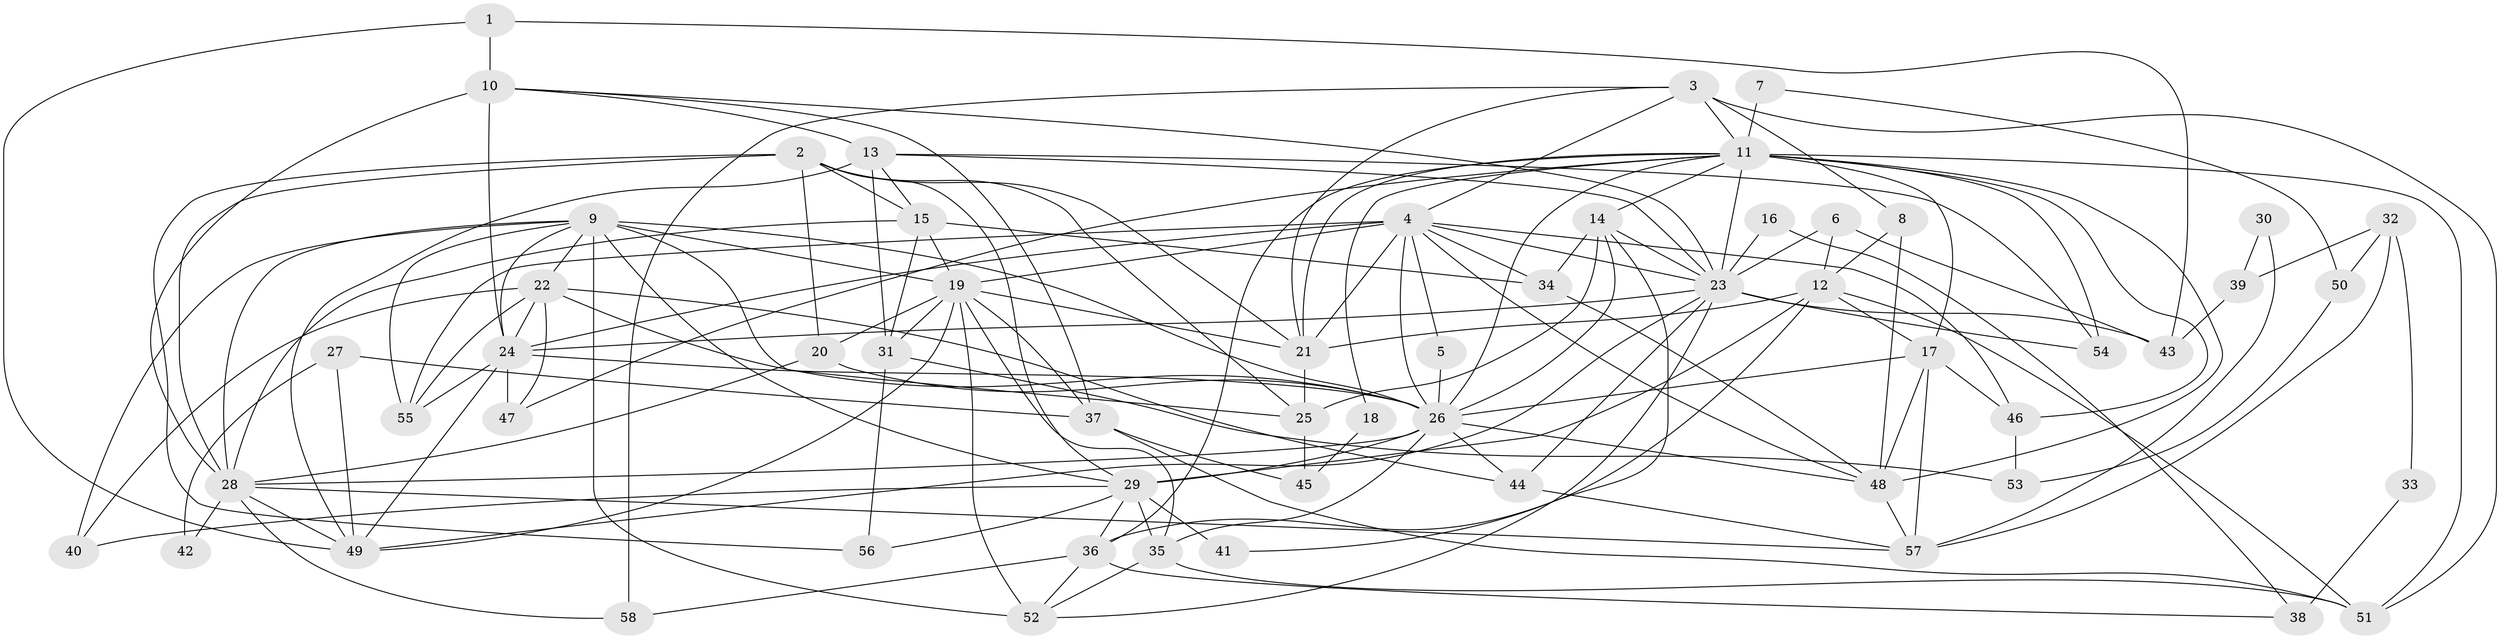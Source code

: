 // original degree distribution, {3: 0.33043478260869563, 5: 0.1826086956521739, 4: 0.2608695652173913, 2: 0.09565217391304348, 6: 0.06956521739130435, 7: 0.043478260869565216, 8: 0.017391304347826087}
// Generated by graph-tools (version 1.1) at 2025/36/03/09/25 02:36:22]
// undirected, 58 vertices, 153 edges
graph export_dot {
graph [start="1"]
  node [color=gray90,style=filled];
  1;
  2;
  3;
  4;
  5;
  6;
  7;
  8;
  9;
  10;
  11;
  12;
  13;
  14;
  15;
  16;
  17;
  18;
  19;
  20;
  21;
  22;
  23;
  24;
  25;
  26;
  27;
  28;
  29;
  30;
  31;
  32;
  33;
  34;
  35;
  36;
  37;
  38;
  39;
  40;
  41;
  42;
  43;
  44;
  45;
  46;
  47;
  48;
  49;
  50;
  51;
  52;
  53;
  54;
  55;
  56;
  57;
  58;
  1 -- 10 [weight=1.0];
  1 -- 43 [weight=1.0];
  1 -- 49 [weight=1.0];
  2 -- 15 [weight=1.0];
  2 -- 20 [weight=3.0];
  2 -- 21 [weight=1.0];
  2 -- 25 [weight=1.0];
  2 -- 28 [weight=3.0];
  2 -- 29 [weight=1.0];
  2 -- 56 [weight=1.0];
  3 -- 4 [weight=1.0];
  3 -- 8 [weight=1.0];
  3 -- 11 [weight=1.0];
  3 -- 21 [weight=1.0];
  3 -- 51 [weight=1.0];
  3 -- 58 [weight=1.0];
  4 -- 5 [weight=1.0];
  4 -- 19 [weight=2.0];
  4 -- 21 [weight=1.0];
  4 -- 23 [weight=1.0];
  4 -- 24 [weight=1.0];
  4 -- 26 [weight=2.0];
  4 -- 34 [weight=2.0];
  4 -- 46 [weight=1.0];
  4 -- 48 [weight=1.0];
  4 -- 55 [weight=1.0];
  5 -- 26 [weight=1.0];
  6 -- 12 [weight=1.0];
  6 -- 23 [weight=1.0];
  6 -- 43 [weight=1.0];
  7 -- 11 [weight=2.0];
  7 -- 50 [weight=1.0];
  8 -- 12 [weight=1.0];
  8 -- 48 [weight=1.0];
  9 -- 19 [weight=2.0];
  9 -- 22 [weight=1.0];
  9 -- 24 [weight=1.0];
  9 -- 25 [weight=1.0];
  9 -- 26 [weight=1.0];
  9 -- 28 [weight=2.0];
  9 -- 29 [weight=1.0];
  9 -- 40 [weight=1.0];
  9 -- 52 [weight=2.0];
  9 -- 55 [weight=1.0];
  10 -- 13 [weight=1.0];
  10 -- 23 [weight=1.0];
  10 -- 24 [weight=1.0];
  10 -- 28 [weight=2.0];
  10 -- 37 [weight=1.0];
  11 -- 14 [weight=1.0];
  11 -- 17 [weight=1.0];
  11 -- 18 [weight=1.0];
  11 -- 21 [weight=1.0];
  11 -- 23 [weight=2.0];
  11 -- 26 [weight=1.0];
  11 -- 36 [weight=1.0];
  11 -- 46 [weight=1.0];
  11 -- 47 [weight=1.0];
  11 -- 48 [weight=1.0];
  11 -- 51 [weight=1.0];
  11 -- 54 [weight=1.0];
  12 -- 17 [weight=1.0];
  12 -- 21 [weight=1.0];
  12 -- 29 [weight=1.0];
  12 -- 36 [weight=1.0];
  12 -- 51 [weight=1.0];
  13 -- 15 [weight=1.0];
  13 -- 23 [weight=1.0];
  13 -- 31 [weight=1.0];
  13 -- 49 [weight=2.0];
  13 -- 54 [weight=1.0];
  14 -- 23 [weight=1.0];
  14 -- 25 [weight=1.0];
  14 -- 26 [weight=1.0];
  14 -- 34 [weight=1.0];
  14 -- 41 [weight=2.0];
  15 -- 19 [weight=1.0];
  15 -- 28 [weight=1.0];
  15 -- 31 [weight=1.0];
  15 -- 34 [weight=1.0];
  16 -- 23 [weight=2.0];
  16 -- 38 [weight=1.0];
  17 -- 26 [weight=1.0];
  17 -- 46 [weight=1.0];
  17 -- 48 [weight=1.0];
  17 -- 57 [weight=1.0];
  18 -- 45 [weight=1.0];
  19 -- 20 [weight=1.0];
  19 -- 21 [weight=2.0];
  19 -- 31 [weight=1.0];
  19 -- 35 [weight=1.0];
  19 -- 37 [weight=1.0];
  19 -- 49 [weight=1.0];
  19 -- 52 [weight=1.0];
  20 -- 26 [weight=1.0];
  20 -- 28 [weight=1.0];
  21 -- 25 [weight=1.0];
  22 -- 24 [weight=1.0];
  22 -- 26 [weight=1.0];
  22 -- 40 [weight=1.0];
  22 -- 44 [weight=1.0];
  22 -- 47 [weight=1.0];
  22 -- 55 [weight=1.0];
  23 -- 24 [weight=1.0];
  23 -- 43 [weight=1.0];
  23 -- 44 [weight=1.0];
  23 -- 49 [weight=2.0];
  23 -- 52 [weight=1.0];
  23 -- 54 [weight=1.0];
  24 -- 26 [weight=1.0];
  24 -- 47 [weight=1.0];
  24 -- 49 [weight=1.0];
  24 -- 55 [weight=1.0];
  25 -- 45 [weight=1.0];
  26 -- 28 [weight=1.0];
  26 -- 29 [weight=1.0];
  26 -- 35 [weight=1.0];
  26 -- 44 [weight=1.0];
  26 -- 48 [weight=1.0];
  27 -- 37 [weight=1.0];
  27 -- 42 [weight=1.0];
  27 -- 49 [weight=1.0];
  28 -- 42 [weight=1.0];
  28 -- 49 [weight=1.0];
  28 -- 57 [weight=1.0];
  28 -- 58 [weight=1.0];
  29 -- 35 [weight=1.0];
  29 -- 36 [weight=1.0];
  29 -- 40 [weight=1.0];
  29 -- 41 [weight=2.0];
  29 -- 56 [weight=1.0];
  30 -- 39 [weight=1.0];
  30 -- 57 [weight=1.0];
  31 -- 53 [weight=1.0];
  31 -- 56 [weight=1.0];
  32 -- 33 [weight=1.0];
  32 -- 39 [weight=1.0];
  32 -- 50 [weight=1.0];
  32 -- 57 [weight=1.0];
  33 -- 38 [weight=1.0];
  34 -- 48 [weight=1.0];
  35 -- 51 [weight=1.0];
  35 -- 52 [weight=1.0];
  36 -- 38 [weight=1.0];
  36 -- 52 [weight=1.0];
  36 -- 58 [weight=1.0];
  37 -- 45 [weight=1.0];
  37 -- 51 [weight=1.0];
  39 -- 43 [weight=1.0];
  44 -- 57 [weight=1.0];
  46 -- 53 [weight=1.0];
  48 -- 57 [weight=1.0];
  50 -- 53 [weight=1.0];
}
